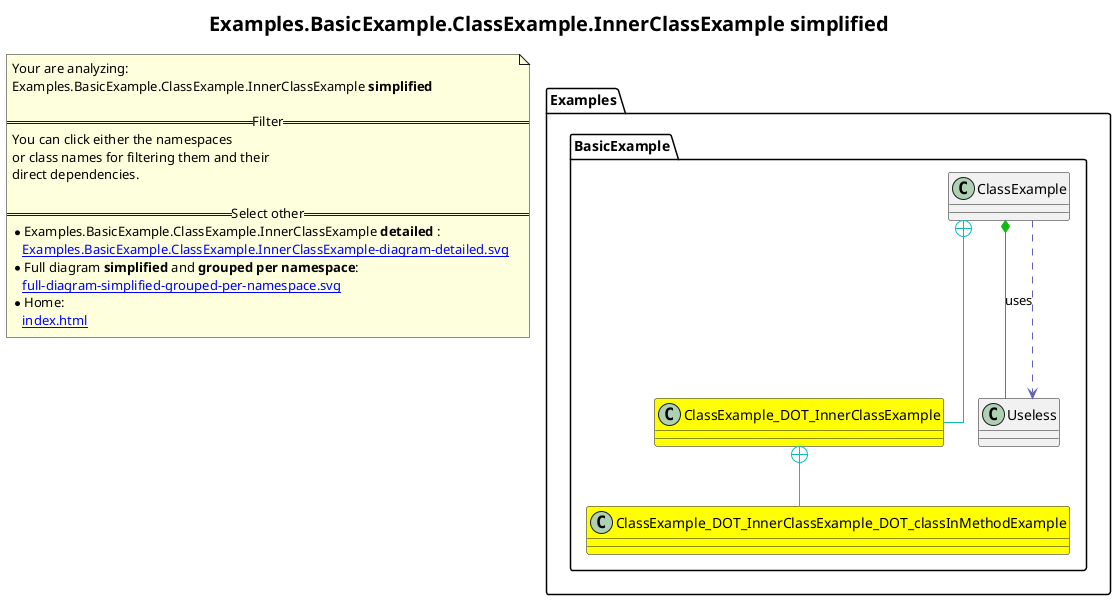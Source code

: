 @startuml
skinparam linetype ortho
title <size:20>Examples.BasicExample.ClassExample.InnerClassExample **simplified** </size>
note "Your are analyzing:\nExamples.BasicExample.ClassExample.InnerClassExample **simplified** \n\n==Filter==\nYou can click either the namespaces \nor class names for filtering them and their\ndirect dependencies.\n\n==Select other==\n* Examples.BasicExample.ClassExample.InnerClassExample **detailed** :\n   [[Examples.BasicExample.ClassExample.InnerClassExample-diagram-detailed.svg]]\n* Full diagram **simplified** and **grouped per namespace**:\n   [[full-diagram-simplified-grouped-per-namespace.svg]]\n* Home:\n   [[index.html]]" as FloatingNote
  class Examples.BasicExample.ClassExample_DOT_InnerClassExample [[Examples.BasicExample.ClassExample.InnerClassExample-diagram-simplified.svg]] #yellow {
  }
  class Examples.BasicExample.Useless [[Examples.BasicExample.Useless-diagram-simplified.svg]]  {
  }
  class Examples.BasicExample.ClassExample_DOT_InnerClassExample_DOT_classInMethodExample [[Examples.BasicExample.ClassExample.InnerClassExample.classInMethodExample-diagram-simplified.svg]] #yellow {
  }
  class Examples.BasicExample.ClassExample [[Examples.BasicExample.ClassExample-diagram-simplified.svg]]  {
  }
 ' *************************************** 
 ' *************************************** 
 ' *************************************** 
' Class relations extracted from namespace:
' Examples.BasicExample
Examples.BasicExample.ClassExample_DOT_InnerClassExample +-[#10BBBB]- Examples.BasicExample.ClassExample_DOT_InnerClassExample_DOT_classInMethodExample 
Examples.BasicExample.ClassExample.InnerClassExample .[#6060BB].> Examples.BasicExample.Useless  : uses 
Examples.BasicExample.ClassExample +-[#10BBBB]- Examples.BasicExample.ClassExample_DOT_InnerClassExample 
Examples.BasicExample.ClassExample *-[#10BB10]- Examples.BasicExample.Useless 
Examples.BasicExample.ClassExample .[#6060BB].> Examples.BasicExample.Useless  : uses 
@enduml